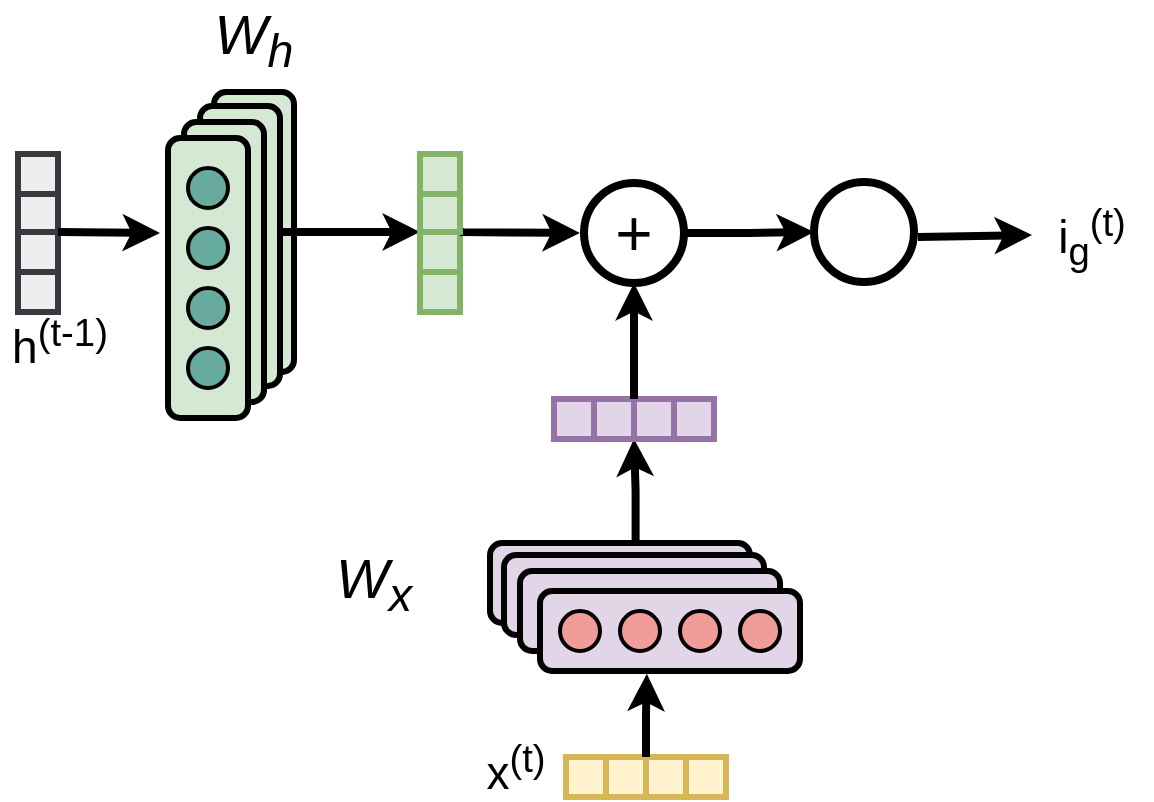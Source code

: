 <mxfile version="24.2.1" type="github">
  <diagram name="Page-1" id="qYGnwQKeW0QVVgXgxwFU">
    <mxGraphModel dx="-71" dy="453" grid="1" gridSize="10" guides="1" tooltips="1" connect="1" arrows="1" fold="1" page="1" pageScale="1" pageWidth="850" pageHeight="1100" math="0" shadow="0">
      <root>
        <mxCell id="0" />
        <mxCell id="1" parent="0" />
        <mxCell id="_G9vp7A2_aAfUCTHlnE7-1" style="edgeStyle=orthogonalEdgeStyle;rounded=0;orthogonalLoop=1;jettySize=auto;html=1;exitX=0.56;exitY=-0.009;exitDx=0;exitDy=0;entryX=0;entryY=1;entryDx=0;entryDy=0;strokeWidth=4;exitPerimeter=0;" edge="1" parent="1" source="_G9vp7A2_aAfUCTHlnE7-2" target="_G9vp7A2_aAfUCTHlnE7-38">
          <mxGeometry relative="1" as="geometry" />
        </mxCell>
        <mxCell id="_G9vp7A2_aAfUCTHlnE7-2" value="" style="rounded=1;whiteSpace=wrap;html=1;fontSize=12;glass=0;strokeWidth=3;shadow=0;fillColor=#e1d5e7;strokeColor=#000000;" vertex="1" parent="1">
          <mxGeometry x="1105" y="276.5" width="130" height="40" as="geometry" />
        </mxCell>
        <mxCell id="_G9vp7A2_aAfUCTHlnE7-3" value="" style="ellipse;whiteSpace=wrap;html=1;aspect=fixed;strokeWidth=2;fillColor=#F19C99;strokeColor=#000000;" vertex="1" parent="1">
          <mxGeometry x="1115" y="286.5" width="20" height="20" as="geometry" />
        </mxCell>
        <mxCell id="_G9vp7A2_aAfUCTHlnE7-4" value="" style="ellipse;whiteSpace=wrap;html=1;aspect=fixed;strokeWidth=2;fillColor=#F19C99;strokeColor=#000000;" vertex="1" parent="1">
          <mxGeometry x="1145" y="286.5" width="20" height="20" as="geometry" />
        </mxCell>
        <mxCell id="_G9vp7A2_aAfUCTHlnE7-5" value="" style="ellipse;whiteSpace=wrap;html=1;aspect=fixed;strokeWidth=2;fillColor=#F19C99;strokeColor=#000000;" vertex="1" parent="1">
          <mxGeometry x="1175" y="286.5" width="20" height="20" as="geometry" />
        </mxCell>
        <mxCell id="_G9vp7A2_aAfUCTHlnE7-6" value="" style="ellipse;whiteSpace=wrap;html=1;aspect=fixed;strokeWidth=2;fillColor=#F19C99;strokeColor=#000000;" vertex="1" parent="1">
          <mxGeometry x="1205" y="286.5" width="20" height="20" as="geometry" />
        </mxCell>
        <mxCell id="_G9vp7A2_aAfUCTHlnE7-8" value="" style="rounded=1;whiteSpace=wrap;html=1;fontSize=12;glass=0;strokeWidth=3;shadow=0;rotation=90;fillColor=#d5e8d4;strokeColor=#000000;" vertex="1" parent="1">
          <mxGeometry x="917" y="101" width="140" height="40" as="geometry" />
        </mxCell>
        <mxCell id="_G9vp7A2_aAfUCTHlnE7-9" value="" style="ellipse;whiteSpace=wrap;html=1;aspect=fixed;strokeWidth=2;fillColor=#67AB9F;strokeColor=#000000;" vertex="1" parent="1">
          <mxGeometry x="977" y="66" width="20" height="20" as="geometry" />
        </mxCell>
        <mxCell id="_G9vp7A2_aAfUCTHlnE7-10" value="" style="ellipse;whiteSpace=wrap;html=1;aspect=fixed;strokeWidth=2;fillColor=#67AB9F;strokeColor=#000000;" vertex="1" parent="1">
          <mxGeometry x="977" y="96" width="20" height="20" as="geometry" />
        </mxCell>
        <mxCell id="_G9vp7A2_aAfUCTHlnE7-11" value="" style="ellipse;whiteSpace=wrap;html=1;aspect=fixed;strokeWidth=2;fillColor=#67AB9F;strokeColor=#000000;" vertex="1" parent="1">
          <mxGeometry x="977" y="126" width="20" height="20" as="geometry" />
        </mxCell>
        <mxCell id="_G9vp7A2_aAfUCTHlnE7-12" value="" style="ellipse;whiteSpace=wrap;html=1;aspect=fixed;strokeWidth=2;fillColor=#67AB9F;strokeColor=#000000;" vertex="1" parent="1">
          <mxGeometry x="977" y="156" width="20" height="20" as="geometry" />
        </mxCell>
        <mxCell id="_G9vp7A2_aAfUCTHlnE7-14" value="x&lt;sup&gt;(t)&lt;/sup&gt;" style="text;html=1;align=center;verticalAlign=middle;whiteSpace=wrap;rounded=0;fontSize=23;strokeWidth=4;" vertex="1" parent="1">
          <mxGeometry x="1088" y="373.5" width="60" height="30" as="geometry" />
        </mxCell>
        <mxCell id="_G9vp7A2_aAfUCTHlnE7-16" value="W&lt;sub&gt;x&lt;/sub&gt;" style="text;html=1;align=center;verticalAlign=middle;whiteSpace=wrap;rounded=0;fontSize=28;fontStyle=2" vertex="1" parent="1">
          <mxGeometry x="1017" y="281.5" width="60" height="30" as="geometry" />
        </mxCell>
        <mxCell id="_G9vp7A2_aAfUCTHlnE7-32" value="" style="rounded=0;whiteSpace=wrap;html=1;strokeWidth=3;fillColor=#fff2cc;strokeColor=#d6b656;" vertex="1" parent="1">
          <mxGeometry x="1143" y="383.5" width="20" height="20" as="geometry" />
        </mxCell>
        <mxCell id="_G9vp7A2_aAfUCTHlnE7-33" value="" style="rounded=0;whiteSpace=wrap;html=1;strokeWidth=3;fillColor=#fff2cc;strokeColor=#d6b656;" vertex="1" parent="1">
          <mxGeometry x="1163" y="383.5" width="20" height="20" as="geometry" />
        </mxCell>
        <mxCell id="_G9vp7A2_aAfUCTHlnE7-34" value="" style="rounded=0;whiteSpace=wrap;html=1;strokeWidth=3;fillColor=#fff2cc;strokeColor=#d6b656;" vertex="1" parent="1">
          <mxGeometry x="1183" y="383.5" width="20" height="20" as="geometry" />
        </mxCell>
        <mxCell id="_G9vp7A2_aAfUCTHlnE7-35" value="" style="rounded=0;whiteSpace=wrap;html=1;strokeWidth=3;fillColor=#fff2cc;strokeColor=#d6b656;" vertex="1" parent="1">
          <mxGeometry x="1203" y="383.5" width="20" height="20" as="geometry" />
        </mxCell>
        <mxCell id="_G9vp7A2_aAfUCTHlnE7-36" value="" style="rounded=0;whiteSpace=wrap;html=1;strokeWidth=3;fillColor=#e1d5e7;strokeColor=#9673a6;" vertex="1" parent="1">
          <mxGeometry x="1137" y="204.5" width="20" height="20" as="geometry" />
        </mxCell>
        <mxCell id="_G9vp7A2_aAfUCTHlnE7-37" value="" style="rounded=0;whiteSpace=wrap;html=1;strokeWidth=3;fillColor=#e1d5e7;strokeColor=#9673a6;" vertex="1" parent="1">
          <mxGeometry x="1157" y="204.5" width="20" height="20" as="geometry" />
        </mxCell>
        <mxCell id="_G9vp7A2_aAfUCTHlnE7-38" value="" style="rounded=0;whiteSpace=wrap;html=1;strokeWidth=3;fillColor=#e1d5e7;strokeColor=#9673a6;" vertex="1" parent="1">
          <mxGeometry x="1177" y="204.5" width="20" height="20" as="geometry" />
        </mxCell>
        <mxCell id="_G9vp7A2_aAfUCTHlnE7-39" value="" style="rounded=0;whiteSpace=wrap;html=1;strokeWidth=3;fillColor=#e1d5e7;strokeColor=#9673a6;" vertex="1" parent="1">
          <mxGeometry x="1197" y="204.5" width="20" height="20" as="geometry" />
        </mxCell>
        <mxCell id="_G9vp7A2_aAfUCTHlnE7-41" style="edgeStyle=orthogonalEdgeStyle;rounded=0;orthogonalLoop=1;jettySize=auto;html=1;exitX=1;exitY=0.5;exitDx=0;exitDy=0;entryX=0;entryY=0.5;entryDx=0;entryDy=0;strokeWidth=4;" edge="1" parent="1" source="_G9vp7A2_aAfUCTHlnE7-42" target="_G9vp7A2_aAfUCTHlnE7-45">
          <mxGeometry relative="1" as="geometry" />
        </mxCell>
        <mxCell id="_G9vp7A2_aAfUCTHlnE7-42" value="+" style="ellipse;whiteSpace=wrap;html=1;aspect=fixed;fontSize=32;strokeWidth=4;" vertex="1" parent="1">
          <mxGeometry x="1152" y="96.5" width="50" height="50" as="geometry" />
        </mxCell>
        <mxCell id="_G9vp7A2_aAfUCTHlnE7-43" style="edgeStyle=orthogonalEdgeStyle;rounded=0;orthogonalLoop=1;jettySize=auto;html=1;exitX=1;exitY=0;exitDx=0;exitDy=0;entryX=0.5;entryY=1;entryDx=0;entryDy=0;strokeWidth=4;" edge="1" parent="1" source="_G9vp7A2_aAfUCTHlnE7-37" target="_G9vp7A2_aAfUCTHlnE7-42">
          <mxGeometry relative="1" as="geometry" />
        </mxCell>
        <mxCell id="_G9vp7A2_aAfUCTHlnE7-45" value="" style="ellipse;whiteSpace=wrap;html=1;aspect=fixed;fontSize=32;strokeWidth=4;" vertex="1" parent="1">
          <mxGeometry x="1267" y="96" width="50" height="50" as="geometry" />
        </mxCell>
        <mxCell id="_G9vp7A2_aAfUCTHlnE7-46" value="" style="endArrow=classic;html=1;rounded=0;exitX=1;exitY=0;exitDx=0;exitDy=0;strokeWidth=4;entryX=0;entryY=0.5;entryDx=0;entryDy=0;" edge="1" parent="1" target="_G9vp7A2_aAfUCTHlnE7-47">
          <mxGeometry width="50" height="50" relative="1" as="geometry">
            <mxPoint x="1319" y="123.5" as="sourcePoint" />
            <mxPoint x="1398" y="123.5" as="targetPoint" />
          </mxGeometry>
        </mxCell>
        <mxCell id="_G9vp7A2_aAfUCTHlnE7-47" value="i&lt;sub&gt;g&lt;/sub&gt;&lt;sup&gt;(t)&lt;/sup&gt;" style="text;html=1;align=center;verticalAlign=middle;whiteSpace=wrap;rounded=0;fontSize=23;strokeWidth=4;" vertex="1" parent="1">
          <mxGeometry x="1376" y="107.5" width="60" height="30" as="geometry" />
        </mxCell>
        <mxCell id="_G9vp7A2_aAfUCTHlnE7-50" value="W&lt;sub&gt;h&lt;/sub&gt;" style="text;html=1;align=center;verticalAlign=middle;whiteSpace=wrap;rounded=0;fontSize=28;fontStyle=2" vertex="1" parent="1">
          <mxGeometry x="957" y="10" width="60" height="30" as="geometry" />
        </mxCell>
        <mxCell id="_G9vp7A2_aAfUCTHlnE7-61" value="h&lt;sup&gt;(t-1)&lt;/sup&gt;" style="text;html=1;align=center;verticalAlign=middle;whiteSpace=wrap;rounded=0;fontSize=23;strokeWidth=4;" vertex="1" parent="1">
          <mxGeometry x="860" y="161" width="60" height="30" as="geometry" />
        </mxCell>
        <mxCell id="_G9vp7A2_aAfUCTHlnE7-62" value="" style="rounded=0;whiteSpace=wrap;html=1;strokeWidth=3;fillColor=#eeeeee;strokeColor=#36393d;" vertex="1" parent="1">
          <mxGeometry x="869" y="141" width="20" height="20" as="geometry" />
        </mxCell>
        <mxCell id="_G9vp7A2_aAfUCTHlnE7-63" value="" style="rounded=0;whiteSpace=wrap;html=1;strokeWidth=3;fillColor=#eeeeee;strokeColor=#36393d;" vertex="1" parent="1">
          <mxGeometry x="869" y="121" width="20" height="20" as="geometry" />
        </mxCell>
        <mxCell id="_G9vp7A2_aAfUCTHlnE7-64" value="" style="rounded=0;whiteSpace=wrap;html=1;strokeWidth=3;fillColor=#eeeeee;strokeColor=#36393d;" vertex="1" parent="1">
          <mxGeometry x="869" y="101" width="20" height="20" as="geometry" />
        </mxCell>
        <mxCell id="_G9vp7A2_aAfUCTHlnE7-65" value="" style="rounded=0;whiteSpace=wrap;html=1;strokeWidth=3;fillColor=#eeeeee;strokeColor=#36393d;" vertex="1" parent="1">
          <mxGeometry x="869" y="82" width="20" height="20" as="geometry" />
        </mxCell>
        <mxCell id="_G9vp7A2_aAfUCTHlnE7-66" style="edgeStyle=orthogonalEdgeStyle;rounded=0;orthogonalLoop=1;jettySize=auto;html=1;exitX=0.403;exitY=0.054;exitDx=0;exitDy=0;entryX=0;entryY=1;entryDx=0;entryDy=0;strokeWidth=4;exitPerimeter=0;" edge="1" parent="1" target="_G9vp7A2_aAfUCTHlnE7-70" source="_G9vp7A2_aAfUCTHlnE7-92">
          <mxGeometry relative="1" as="geometry">
            <Array as="points">
              <mxPoint x="990" y="121" />
            </Array>
            <mxPoint x="1007" y="121.5" as="sourcePoint" />
          </mxGeometry>
        </mxCell>
        <mxCell id="_G9vp7A2_aAfUCTHlnE7-67" value="" style="rounded=0;whiteSpace=wrap;html=1;strokeWidth=3;fillColor=#d5e8d4;strokeColor=#82b366;" vertex="1" parent="1">
          <mxGeometry x="1070" y="141" width="20" height="20" as="geometry" />
        </mxCell>
        <mxCell id="_G9vp7A2_aAfUCTHlnE7-68" value="" style="rounded=0;whiteSpace=wrap;html=1;strokeWidth=3;fillColor=#d5e8d4;strokeColor=#82b366;" vertex="1" parent="1">
          <mxGeometry x="1070" y="121" width="20" height="20" as="geometry" />
        </mxCell>
        <mxCell id="_G9vp7A2_aAfUCTHlnE7-69" style="edgeStyle=orthogonalEdgeStyle;rounded=0;orthogonalLoop=1;jettySize=auto;html=1;exitX=1;exitY=1;exitDx=0;exitDy=0;strokeWidth=4;" edge="1" parent="1">
          <mxGeometry relative="1" as="geometry">
            <Array as="points">
              <mxPoint x="1089.97" y="121" />
              <mxPoint x="1089.97" y="121" />
            </Array>
            <mxPoint x="1149.97" y="121.5" as="targetPoint" />
            <mxPoint x="1091.97" y="121" as="sourcePoint" />
          </mxGeometry>
        </mxCell>
        <mxCell id="_G9vp7A2_aAfUCTHlnE7-70" value="" style="rounded=0;whiteSpace=wrap;html=1;strokeWidth=3;fillColor=#d5e8d4;strokeColor=#82b366;" vertex="1" parent="1">
          <mxGeometry x="1070" y="101" width="20" height="20" as="geometry" />
        </mxCell>
        <mxCell id="_G9vp7A2_aAfUCTHlnE7-71" value="" style="rounded=0;whiteSpace=wrap;html=1;strokeWidth=3;fillColor=#d5e8d4;strokeColor=#82b366;" vertex="1" parent="1">
          <mxGeometry x="1070" y="82" width="20" height="20" as="geometry" />
        </mxCell>
        <mxCell id="_G9vp7A2_aAfUCTHlnE7-87" value="" style="rounded=1;whiteSpace=wrap;html=1;fontSize=12;glass=0;strokeWidth=3;shadow=0;rotation=90;fillColor=#d5e8d4;strokeColor=#000000;" vertex="1" parent="1">
          <mxGeometry x="910" y="108" width="140" height="40" as="geometry" />
        </mxCell>
        <mxCell id="_G9vp7A2_aAfUCTHlnE7-88" value="" style="ellipse;whiteSpace=wrap;html=1;aspect=fixed;strokeWidth=2;fillColor=#67AB9F;strokeColor=#000000;" vertex="1" parent="1">
          <mxGeometry x="970" y="73" width="20" height="20" as="geometry" />
        </mxCell>
        <mxCell id="_G9vp7A2_aAfUCTHlnE7-89" value="" style="ellipse;whiteSpace=wrap;html=1;aspect=fixed;strokeWidth=2;fillColor=#67AB9F;strokeColor=#000000;" vertex="1" parent="1">
          <mxGeometry x="970" y="103" width="20" height="20" as="geometry" />
        </mxCell>
        <mxCell id="_G9vp7A2_aAfUCTHlnE7-90" value="" style="ellipse;whiteSpace=wrap;html=1;aspect=fixed;strokeWidth=2;fillColor=#67AB9F;strokeColor=#000000;" vertex="1" parent="1">
          <mxGeometry x="970" y="133" width="20" height="20" as="geometry" />
        </mxCell>
        <mxCell id="_G9vp7A2_aAfUCTHlnE7-91" value="" style="ellipse;whiteSpace=wrap;html=1;aspect=fixed;strokeWidth=2;fillColor=#67AB9F;strokeColor=#000000;" vertex="1" parent="1">
          <mxGeometry x="970" y="163" width="20" height="20" as="geometry" />
        </mxCell>
        <mxCell id="_G9vp7A2_aAfUCTHlnE7-92" value="" style="rounded=1;whiteSpace=wrap;html=1;fontSize=12;glass=0;strokeWidth=3;shadow=0;rotation=90;fillColor=#d5e8d4;strokeColor=#000000;" vertex="1" parent="1">
          <mxGeometry x="902" y="116" width="140" height="40" as="geometry" />
        </mxCell>
        <mxCell id="_G9vp7A2_aAfUCTHlnE7-93" value="" style="ellipse;whiteSpace=wrap;html=1;aspect=fixed;strokeWidth=2;fillColor=#67AB9F;strokeColor=#000000;" vertex="1" parent="1">
          <mxGeometry x="962" y="81" width="20" height="20" as="geometry" />
        </mxCell>
        <mxCell id="_G9vp7A2_aAfUCTHlnE7-94" value="" style="ellipse;whiteSpace=wrap;html=1;aspect=fixed;strokeWidth=2;fillColor=#67AB9F;strokeColor=#000000;" vertex="1" parent="1">
          <mxGeometry x="962" y="111" width="20" height="20" as="geometry" />
        </mxCell>
        <mxCell id="_G9vp7A2_aAfUCTHlnE7-95" value="" style="ellipse;whiteSpace=wrap;html=1;aspect=fixed;strokeWidth=2;fillColor=#67AB9F;strokeColor=#000000;" vertex="1" parent="1">
          <mxGeometry x="962" y="141" width="20" height="20" as="geometry" />
        </mxCell>
        <mxCell id="_G9vp7A2_aAfUCTHlnE7-96" value="" style="ellipse;whiteSpace=wrap;html=1;aspect=fixed;strokeWidth=2;fillColor=#67AB9F;strokeColor=#000000;" vertex="1" parent="1">
          <mxGeometry x="962" y="171" width="20" height="20" as="geometry" />
        </mxCell>
        <mxCell id="_G9vp7A2_aAfUCTHlnE7-97" value="" style="rounded=1;whiteSpace=wrap;html=1;fontSize=12;glass=0;strokeWidth=3;shadow=0;rotation=90;fillColor=#d5e8d4;strokeColor=#000000;" vertex="1" parent="1">
          <mxGeometry x="894" y="124" width="140" height="40" as="geometry" />
        </mxCell>
        <mxCell id="_G9vp7A2_aAfUCTHlnE7-98" value="" style="ellipse;whiteSpace=wrap;html=1;aspect=fixed;strokeWidth=2;fillColor=#67AB9F;strokeColor=#000000;" vertex="1" parent="1">
          <mxGeometry x="954" y="89" width="20" height="20" as="geometry" />
        </mxCell>
        <mxCell id="_G9vp7A2_aAfUCTHlnE7-99" value="" style="ellipse;whiteSpace=wrap;html=1;aspect=fixed;strokeWidth=2;fillColor=#67AB9F;strokeColor=#000000;" vertex="1" parent="1">
          <mxGeometry x="954" y="119" width="20" height="20" as="geometry" />
        </mxCell>
        <mxCell id="_G9vp7A2_aAfUCTHlnE7-100" value="" style="ellipse;whiteSpace=wrap;html=1;aspect=fixed;strokeWidth=2;fillColor=#67AB9F;strokeColor=#000000;" vertex="1" parent="1">
          <mxGeometry x="954" y="149" width="20" height="20" as="geometry" />
        </mxCell>
        <mxCell id="_G9vp7A2_aAfUCTHlnE7-101" value="" style="ellipse;whiteSpace=wrap;html=1;aspect=fixed;strokeWidth=2;fillColor=#67AB9F;strokeColor=#000000;" vertex="1" parent="1">
          <mxGeometry x="954" y="179" width="20" height="20" as="geometry" />
        </mxCell>
        <mxCell id="_G9vp7A2_aAfUCTHlnE7-107" value="" style="endArrow=classic;html=1;rounded=0;exitX=1;exitY=1;exitDx=0;exitDy=0;strokeWidth=4;" edge="1" parent="1" source="_G9vp7A2_aAfUCTHlnE7-64">
          <mxGeometry width="50" height="50" relative="1" as="geometry">
            <mxPoint x="1190" y="245.5" as="sourcePoint" />
            <mxPoint x="940" y="121.5" as="targetPoint" />
          </mxGeometry>
        </mxCell>
        <mxCell id="_G9vp7A2_aAfUCTHlnE7-108" value="" style="rounded=1;whiteSpace=wrap;html=1;fontSize=12;glass=0;strokeWidth=3;shadow=0;fillColor=#e1d5e7;strokeColor=#000000;" vertex="1" parent="1">
          <mxGeometry x="1112" y="282.5" width="130" height="40" as="geometry" />
        </mxCell>
        <mxCell id="_G9vp7A2_aAfUCTHlnE7-109" value="" style="ellipse;whiteSpace=wrap;html=1;aspect=fixed;strokeWidth=2;fillColor=#F19C99;strokeColor=#000000;" vertex="1" parent="1">
          <mxGeometry x="1122" y="292.5" width="20" height="20" as="geometry" />
        </mxCell>
        <mxCell id="_G9vp7A2_aAfUCTHlnE7-110" value="" style="ellipse;whiteSpace=wrap;html=1;aspect=fixed;strokeWidth=2;fillColor=#F19C99;strokeColor=#000000;" vertex="1" parent="1">
          <mxGeometry x="1152" y="292.5" width="20" height="20" as="geometry" />
        </mxCell>
        <mxCell id="_G9vp7A2_aAfUCTHlnE7-111" value="" style="ellipse;whiteSpace=wrap;html=1;aspect=fixed;strokeWidth=2;fillColor=#F19C99;strokeColor=#000000;" vertex="1" parent="1">
          <mxGeometry x="1182" y="292.5" width="20" height="20" as="geometry" />
        </mxCell>
        <mxCell id="_G9vp7A2_aAfUCTHlnE7-112" value="" style="ellipse;whiteSpace=wrap;html=1;aspect=fixed;strokeWidth=2;fillColor=#F19C99;strokeColor=#000000;" vertex="1" parent="1">
          <mxGeometry x="1212" y="292.5" width="20" height="20" as="geometry" />
        </mxCell>
        <mxCell id="_G9vp7A2_aAfUCTHlnE7-113" value="" style="rounded=1;whiteSpace=wrap;html=1;fontSize=12;glass=0;strokeWidth=3;shadow=0;fillColor=#e1d5e7;strokeColor=#000000;" vertex="1" parent="1">
          <mxGeometry x="1120" y="290.5" width="130" height="40" as="geometry" />
        </mxCell>
        <mxCell id="_G9vp7A2_aAfUCTHlnE7-114" value="" style="ellipse;whiteSpace=wrap;html=1;aspect=fixed;strokeWidth=2;fillColor=#F19C99;strokeColor=#000000;" vertex="1" parent="1">
          <mxGeometry x="1130" y="300.5" width="20" height="20" as="geometry" />
        </mxCell>
        <mxCell id="_G9vp7A2_aAfUCTHlnE7-115" value="" style="ellipse;whiteSpace=wrap;html=1;aspect=fixed;strokeWidth=2;fillColor=#F19C99;strokeColor=#000000;" vertex="1" parent="1">
          <mxGeometry x="1160" y="300.5" width="20" height="20" as="geometry" />
        </mxCell>
        <mxCell id="_G9vp7A2_aAfUCTHlnE7-116" value="" style="ellipse;whiteSpace=wrap;html=1;aspect=fixed;strokeWidth=2;fillColor=#F19C99;strokeColor=#000000;" vertex="1" parent="1">
          <mxGeometry x="1190" y="300.5" width="20" height="20" as="geometry" />
        </mxCell>
        <mxCell id="_G9vp7A2_aAfUCTHlnE7-117" value="" style="ellipse;whiteSpace=wrap;html=1;aspect=fixed;strokeWidth=2;fillColor=#F19C99;strokeColor=#000000;" vertex="1" parent="1">
          <mxGeometry x="1220" y="300.5" width="20" height="20" as="geometry" />
        </mxCell>
        <mxCell id="_G9vp7A2_aAfUCTHlnE7-118" value="" style="rounded=1;whiteSpace=wrap;html=1;fontSize=12;glass=0;strokeWidth=3;shadow=0;fillColor=#e1d5e7;strokeColor=#000000;" vertex="1" parent="1">
          <mxGeometry x="1130" y="300.5" width="130" height="40" as="geometry" />
        </mxCell>
        <mxCell id="_G9vp7A2_aAfUCTHlnE7-119" value="" style="ellipse;whiteSpace=wrap;html=1;aspect=fixed;strokeWidth=2;fillColor=#F19C99;strokeColor=#000000;" vertex="1" parent="1">
          <mxGeometry x="1140" y="310.5" width="20" height="20" as="geometry" />
        </mxCell>
        <mxCell id="_G9vp7A2_aAfUCTHlnE7-120" value="" style="ellipse;whiteSpace=wrap;html=1;aspect=fixed;strokeWidth=2;fillColor=#F19C99;strokeColor=#000000;" vertex="1" parent="1">
          <mxGeometry x="1170" y="310.5" width="20" height="20" as="geometry" />
        </mxCell>
        <mxCell id="_G9vp7A2_aAfUCTHlnE7-121" value="" style="ellipse;whiteSpace=wrap;html=1;aspect=fixed;strokeWidth=2;fillColor=#F19C99;strokeColor=#000000;" vertex="1" parent="1">
          <mxGeometry x="1200" y="310.5" width="20" height="20" as="geometry" />
        </mxCell>
        <mxCell id="_G9vp7A2_aAfUCTHlnE7-122" value="" style="ellipse;whiteSpace=wrap;html=1;aspect=fixed;strokeWidth=2;fillColor=#F19C99;strokeColor=#000000;" vertex="1" parent="1">
          <mxGeometry x="1230" y="310.5" width="20" height="20" as="geometry" />
        </mxCell>
        <mxCell id="_G9vp7A2_aAfUCTHlnE7-124" style="edgeStyle=orthogonalEdgeStyle;rounded=0;orthogonalLoop=1;jettySize=auto;html=1;exitX=0;exitY=0;exitDx=0;exitDy=0;entryX=0.411;entryY=1.034;entryDx=0;entryDy=0;entryPerimeter=0;strokeWidth=4;" edge="1" parent="1" source="_G9vp7A2_aAfUCTHlnE7-34" target="_G9vp7A2_aAfUCTHlnE7-118">
          <mxGeometry relative="1" as="geometry" />
        </mxCell>
      </root>
    </mxGraphModel>
  </diagram>
</mxfile>
